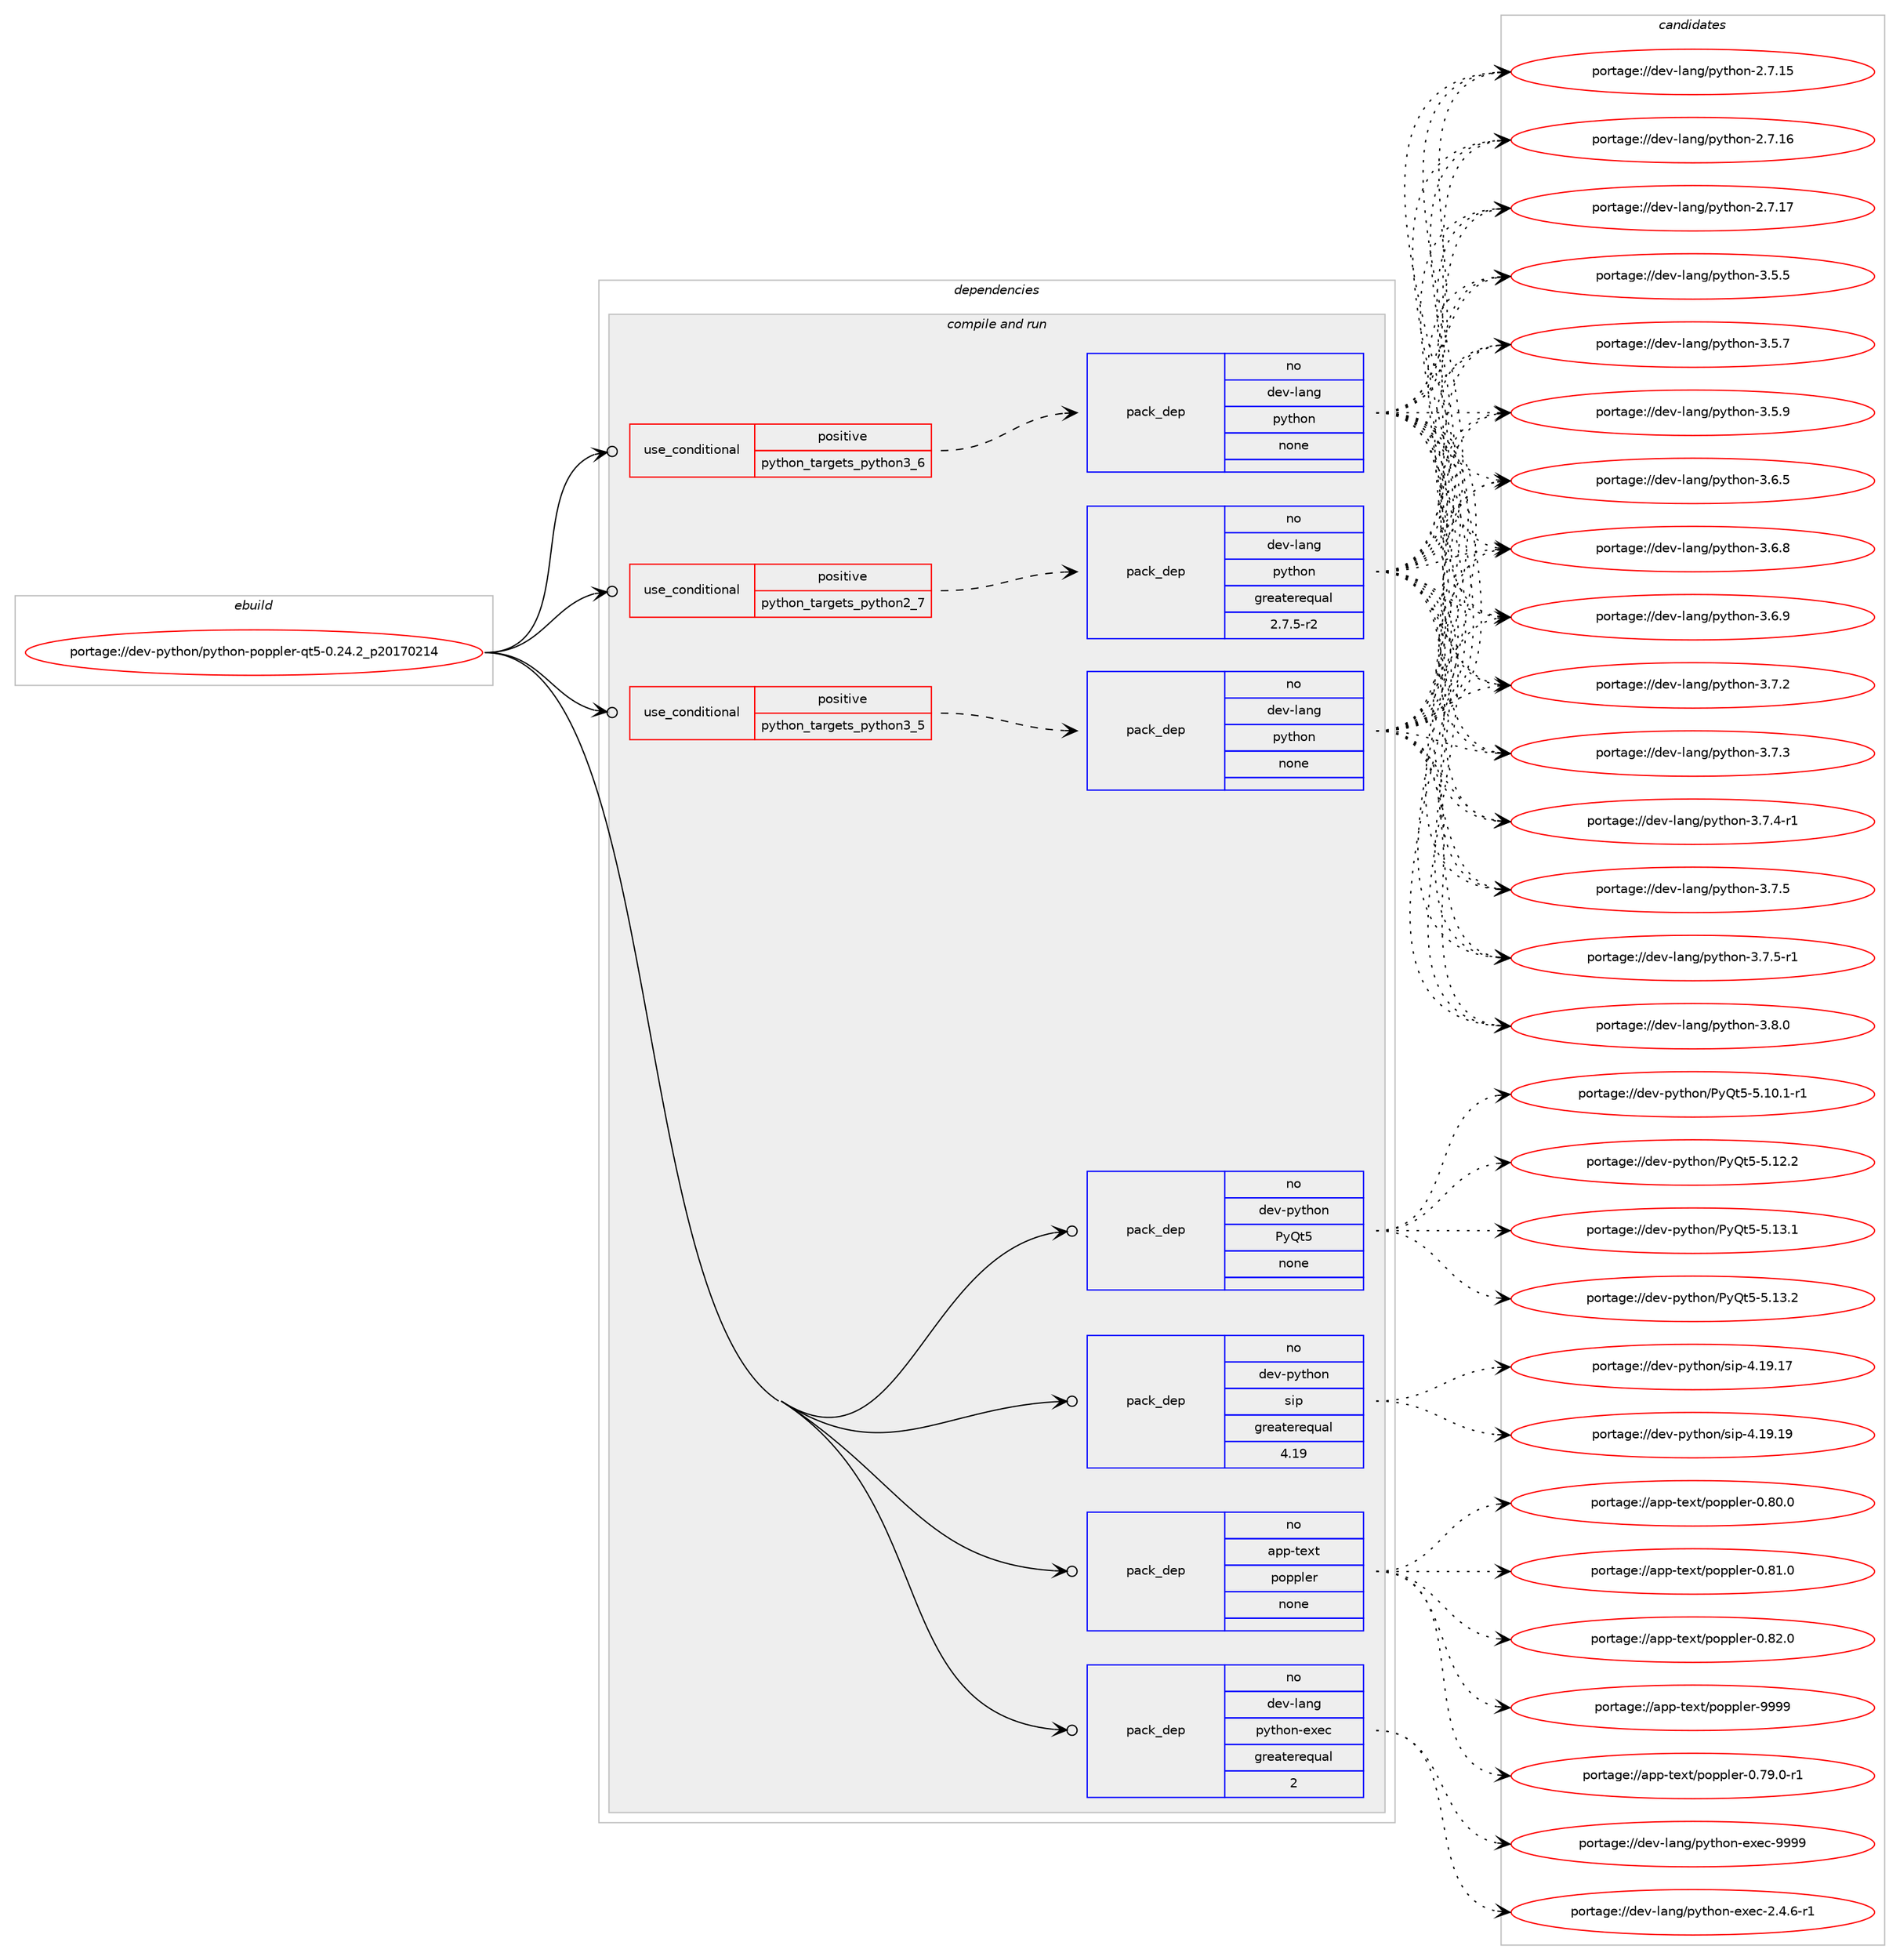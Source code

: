 digraph prolog {

# *************
# Graph options
# *************

newrank=true;
concentrate=true;
compound=true;
graph [rankdir=LR,fontname=Helvetica,fontsize=10,ranksep=1.5];#, ranksep=2.5, nodesep=0.2];
edge  [arrowhead=vee];
node  [fontname=Helvetica,fontsize=10];

# **********
# The ebuild
# **********

subgraph cluster_leftcol {
color=gray;
rank=same;
label=<<i>ebuild</i>>;
id [label="portage://dev-python/python-poppler-qt5-0.24.2_p20170214", color=red, width=4, href="../dev-python/python-poppler-qt5-0.24.2_p20170214.svg"];
}

# ****************
# The dependencies
# ****************

subgraph cluster_midcol {
color=gray;
label=<<i>dependencies</i>>;
subgraph cluster_compile {
fillcolor="#eeeeee";
style=filled;
label=<<i>compile</i>>;
}
subgraph cluster_compileandrun {
fillcolor="#eeeeee";
style=filled;
label=<<i>compile and run</i>>;
subgraph cond37164 {
dependency167741 [label=<<TABLE BORDER="0" CELLBORDER="1" CELLSPACING="0" CELLPADDING="4"><TR><TD ROWSPAN="3" CELLPADDING="10">use_conditional</TD></TR><TR><TD>positive</TD></TR><TR><TD>python_targets_python2_7</TD></TR></TABLE>>, shape=none, color=red];
subgraph pack127185 {
dependency167742 [label=<<TABLE BORDER="0" CELLBORDER="1" CELLSPACING="0" CELLPADDING="4" WIDTH="220"><TR><TD ROWSPAN="6" CELLPADDING="30">pack_dep</TD></TR><TR><TD WIDTH="110">no</TD></TR><TR><TD>dev-lang</TD></TR><TR><TD>python</TD></TR><TR><TD>greaterequal</TD></TR><TR><TD>2.7.5-r2</TD></TR></TABLE>>, shape=none, color=blue];
}
dependency167741:e -> dependency167742:w [weight=20,style="dashed",arrowhead="vee"];
}
id:e -> dependency167741:w [weight=20,style="solid",arrowhead="odotvee"];
subgraph cond37165 {
dependency167743 [label=<<TABLE BORDER="0" CELLBORDER="1" CELLSPACING="0" CELLPADDING="4"><TR><TD ROWSPAN="3" CELLPADDING="10">use_conditional</TD></TR><TR><TD>positive</TD></TR><TR><TD>python_targets_python3_5</TD></TR></TABLE>>, shape=none, color=red];
subgraph pack127186 {
dependency167744 [label=<<TABLE BORDER="0" CELLBORDER="1" CELLSPACING="0" CELLPADDING="4" WIDTH="220"><TR><TD ROWSPAN="6" CELLPADDING="30">pack_dep</TD></TR><TR><TD WIDTH="110">no</TD></TR><TR><TD>dev-lang</TD></TR><TR><TD>python</TD></TR><TR><TD>none</TD></TR><TR><TD></TD></TR></TABLE>>, shape=none, color=blue];
}
dependency167743:e -> dependency167744:w [weight=20,style="dashed",arrowhead="vee"];
}
id:e -> dependency167743:w [weight=20,style="solid",arrowhead="odotvee"];
subgraph cond37166 {
dependency167745 [label=<<TABLE BORDER="0" CELLBORDER="1" CELLSPACING="0" CELLPADDING="4"><TR><TD ROWSPAN="3" CELLPADDING="10">use_conditional</TD></TR><TR><TD>positive</TD></TR><TR><TD>python_targets_python3_6</TD></TR></TABLE>>, shape=none, color=red];
subgraph pack127187 {
dependency167746 [label=<<TABLE BORDER="0" CELLBORDER="1" CELLSPACING="0" CELLPADDING="4" WIDTH="220"><TR><TD ROWSPAN="6" CELLPADDING="30">pack_dep</TD></TR><TR><TD WIDTH="110">no</TD></TR><TR><TD>dev-lang</TD></TR><TR><TD>python</TD></TR><TR><TD>none</TD></TR><TR><TD></TD></TR></TABLE>>, shape=none, color=blue];
}
dependency167745:e -> dependency167746:w [weight=20,style="dashed",arrowhead="vee"];
}
id:e -> dependency167745:w [weight=20,style="solid",arrowhead="odotvee"];
subgraph pack127188 {
dependency167747 [label=<<TABLE BORDER="0" CELLBORDER="1" CELLSPACING="0" CELLPADDING="4" WIDTH="220"><TR><TD ROWSPAN="6" CELLPADDING="30">pack_dep</TD></TR><TR><TD WIDTH="110">no</TD></TR><TR><TD>app-text</TD></TR><TR><TD>poppler</TD></TR><TR><TD>none</TD></TR><TR><TD></TD></TR></TABLE>>, shape=none, color=blue];
}
id:e -> dependency167747:w [weight=20,style="solid",arrowhead="odotvee"];
subgraph pack127189 {
dependency167748 [label=<<TABLE BORDER="0" CELLBORDER="1" CELLSPACING="0" CELLPADDING="4" WIDTH="220"><TR><TD ROWSPAN="6" CELLPADDING="30">pack_dep</TD></TR><TR><TD WIDTH="110">no</TD></TR><TR><TD>dev-lang</TD></TR><TR><TD>python-exec</TD></TR><TR><TD>greaterequal</TD></TR><TR><TD>2</TD></TR></TABLE>>, shape=none, color=blue];
}
id:e -> dependency167748:w [weight=20,style="solid",arrowhead="odotvee"];
subgraph pack127190 {
dependency167749 [label=<<TABLE BORDER="0" CELLBORDER="1" CELLSPACING="0" CELLPADDING="4" WIDTH="220"><TR><TD ROWSPAN="6" CELLPADDING="30">pack_dep</TD></TR><TR><TD WIDTH="110">no</TD></TR><TR><TD>dev-python</TD></TR><TR><TD>PyQt5</TD></TR><TR><TD>none</TD></TR><TR><TD></TD></TR></TABLE>>, shape=none, color=blue];
}
id:e -> dependency167749:w [weight=20,style="solid",arrowhead="odotvee"];
subgraph pack127191 {
dependency167750 [label=<<TABLE BORDER="0" CELLBORDER="1" CELLSPACING="0" CELLPADDING="4" WIDTH="220"><TR><TD ROWSPAN="6" CELLPADDING="30">pack_dep</TD></TR><TR><TD WIDTH="110">no</TD></TR><TR><TD>dev-python</TD></TR><TR><TD>sip</TD></TR><TR><TD>greaterequal</TD></TR><TR><TD>4.19</TD></TR></TABLE>>, shape=none, color=blue];
}
id:e -> dependency167750:w [weight=20,style="solid",arrowhead="odotvee"];
}
subgraph cluster_run {
fillcolor="#eeeeee";
style=filled;
label=<<i>run</i>>;
}
}

# **************
# The candidates
# **************

subgraph cluster_choices {
rank=same;
color=gray;
label=<<i>candidates</i>>;

subgraph choice127185 {
color=black;
nodesep=1;
choiceportage10010111845108971101034711212111610411111045504655464953 [label="portage://dev-lang/python-2.7.15", color=red, width=4,href="../dev-lang/python-2.7.15.svg"];
choiceportage10010111845108971101034711212111610411111045504655464954 [label="portage://dev-lang/python-2.7.16", color=red, width=4,href="../dev-lang/python-2.7.16.svg"];
choiceportage10010111845108971101034711212111610411111045504655464955 [label="portage://dev-lang/python-2.7.17", color=red, width=4,href="../dev-lang/python-2.7.17.svg"];
choiceportage100101118451089711010347112121116104111110455146534653 [label="portage://dev-lang/python-3.5.5", color=red, width=4,href="../dev-lang/python-3.5.5.svg"];
choiceportage100101118451089711010347112121116104111110455146534655 [label="portage://dev-lang/python-3.5.7", color=red, width=4,href="../dev-lang/python-3.5.7.svg"];
choiceportage100101118451089711010347112121116104111110455146534657 [label="portage://dev-lang/python-3.5.9", color=red, width=4,href="../dev-lang/python-3.5.9.svg"];
choiceportage100101118451089711010347112121116104111110455146544653 [label="portage://dev-lang/python-3.6.5", color=red, width=4,href="../dev-lang/python-3.6.5.svg"];
choiceportage100101118451089711010347112121116104111110455146544656 [label="portage://dev-lang/python-3.6.8", color=red, width=4,href="../dev-lang/python-3.6.8.svg"];
choiceportage100101118451089711010347112121116104111110455146544657 [label="portage://dev-lang/python-3.6.9", color=red, width=4,href="../dev-lang/python-3.6.9.svg"];
choiceportage100101118451089711010347112121116104111110455146554650 [label="portage://dev-lang/python-3.7.2", color=red, width=4,href="../dev-lang/python-3.7.2.svg"];
choiceportage100101118451089711010347112121116104111110455146554651 [label="portage://dev-lang/python-3.7.3", color=red, width=4,href="../dev-lang/python-3.7.3.svg"];
choiceportage1001011184510897110103471121211161041111104551465546524511449 [label="portage://dev-lang/python-3.7.4-r1", color=red, width=4,href="../dev-lang/python-3.7.4-r1.svg"];
choiceportage100101118451089711010347112121116104111110455146554653 [label="portage://dev-lang/python-3.7.5", color=red, width=4,href="../dev-lang/python-3.7.5.svg"];
choiceportage1001011184510897110103471121211161041111104551465546534511449 [label="portage://dev-lang/python-3.7.5-r1", color=red, width=4,href="../dev-lang/python-3.7.5-r1.svg"];
choiceportage100101118451089711010347112121116104111110455146564648 [label="portage://dev-lang/python-3.8.0", color=red, width=4,href="../dev-lang/python-3.8.0.svg"];
dependency167742:e -> choiceportage10010111845108971101034711212111610411111045504655464953:w [style=dotted,weight="100"];
dependency167742:e -> choiceportage10010111845108971101034711212111610411111045504655464954:w [style=dotted,weight="100"];
dependency167742:e -> choiceportage10010111845108971101034711212111610411111045504655464955:w [style=dotted,weight="100"];
dependency167742:e -> choiceportage100101118451089711010347112121116104111110455146534653:w [style=dotted,weight="100"];
dependency167742:e -> choiceportage100101118451089711010347112121116104111110455146534655:w [style=dotted,weight="100"];
dependency167742:e -> choiceportage100101118451089711010347112121116104111110455146534657:w [style=dotted,weight="100"];
dependency167742:e -> choiceportage100101118451089711010347112121116104111110455146544653:w [style=dotted,weight="100"];
dependency167742:e -> choiceportage100101118451089711010347112121116104111110455146544656:w [style=dotted,weight="100"];
dependency167742:e -> choiceportage100101118451089711010347112121116104111110455146544657:w [style=dotted,weight="100"];
dependency167742:e -> choiceportage100101118451089711010347112121116104111110455146554650:w [style=dotted,weight="100"];
dependency167742:e -> choiceportage100101118451089711010347112121116104111110455146554651:w [style=dotted,weight="100"];
dependency167742:e -> choiceportage1001011184510897110103471121211161041111104551465546524511449:w [style=dotted,weight="100"];
dependency167742:e -> choiceportage100101118451089711010347112121116104111110455146554653:w [style=dotted,weight="100"];
dependency167742:e -> choiceportage1001011184510897110103471121211161041111104551465546534511449:w [style=dotted,weight="100"];
dependency167742:e -> choiceportage100101118451089711010347112121116104111110455146564648:w [style=dotted,weight="100"];
}
subgraph choice127186 {
color=black;
nodesep=1;
choiceportage10010111845108971101034711212111610411111045504655464953 [label="portage://dev-lang/python-2.7.15", color=red, width=4,href="../dev-lang/python-2.7.15.svg"];
choiceportage10010111845108971101034711212111610411111045504655464954 [label="portage://dev-lang/python-2.7.16", color=red, width=4,href="../dev-lang/python-2.7.16.svg"];
choiceportage10010111845108971101034711212111610411111045504655464955 [label="portage://dev-lang/python-2.7.17", color=red, width=4,href="../dev-lang/python-2.7.17.svg"];
choiceportage100101118451089711010347112121116104111110455146534653 [label="portage://dev-lang/python-3.5.5", color=red, width=4,href="../dev-lang/python-3.5.5.svg"];
choiceportage100101118451089711010347112121116104111110455146534655 [label="portage://dev-lang/python-3.5.7", color=red, width=4,href="../dev-lang/python-3.5.7.svg"];
choiceportage100101118451089711010347112121116104111110455146534657 [label="portage://dev-lang/python-3.5.9", color=red, width=4,href="../dev-lang/python-3.5.9.svg"];
choiceportage100101118451089711010347112121116104111110455146544653 [label="portage://dev-lang/python-3.6.5", color=red, width=4,href="../dev-lang/python-3.6.5.svg"];
choiceportage100101118451089711010347112121116104111110455146544656 [label="portage://dev-lang/python-3.6.8", color=red, width=4,href="../dev-lang/python-3.6.8.svg"];
choiceportage100101118451089711010347112121116104111110455146544657 [label="portage://dev-lang/python-3.6.9", color=red, width=4,href="../dev-lang/python-3.6.9.svg"];
choiceportage100101118451089711010347112121116104111110455146554650 [label="portage://dev-lang/python-3.7.2", color=red, width=4,href="../dev-lang/python-3.7.2.svg"];
choiceportage100101118451089711010347112121116104111110455146554651 [label="portage://dev-lang/python-3.7.3", color=red, width=4,href="../dev-lang/python-3.7.3.svg"];
choiceportage1001011184510897110103471121211161041111104551465546524511449 [label="portage://dev-lang/python-3.7.4-r1", color=red, width=4,href="../dev-lang/python-3.7.4-r1.svg"];
choiceportage100101118451089711010347112121116104111110455146554653 [label="portage://dev-lang/python-3.7.5", color=red, width=4,href="../dev-lang/python-3.7.5.svg"];
choiceportage1001011184510897110103471121211161041111104551465546534511449 [label="portage://dev-lang/python-3.7.5-r1", color=red, width=4,href="../dev-lang/python-3.7.5-r1.svg"];
choiceportage100101118451089711010347112121116104111110455146564648 [label="portage://dev-lang/python-3.8.0", color=red, width=4,href="../dev-lang/python-3.8.0.svg"];
dependency167744:e -> choiceportage10010111845108971101034711212111610411111045504655464953:w [style=dotted,weight="100"];
dependency167744:e -> choiceportage10010111845108971101034711212111610411111045504655464954:w [style=dotted,weight="100"];
dependency167744:e -> choiceportage10010111845108971101034711212111610411111045504655464955:w [style=dotted,weight="100"];
dependency167744:e -> choiceportage100101118451089711010347112121116104111110455146534653:w [style=dotted,weight="100"];
dependency167744:e -> choiceportage100101118451089711010347112121116104111110455146534655:w [style=dotted,weight="100"];
dependency167744:e -> choiceportage100101118451089711010347112121116104111110455146534657:w [style=dotted,weight="100"];
dependency167744:e -> choiceportage100101118451089711010347112121116104111110455146544653:w [style=dotted,weight="100"];
dependency167744:e -> choiceportage100101118451089711010347112121116104111110455146544656:w [style=dotted,weight="100"];
dependency167744:e -> choiceportage100101118451089711010347112121116104111110455146544657:w [style=dotted,weight="100"];
dependency167744:e -> choiceportage100101118451089711010347112121116104111110455146554650:w [style=dotted,weight="100"];
dependency167744:e -> choiceportage100101118451089711010347112121116104111110455146554651:w [style=dotted,weight="100"];
dependency167744:e -> choiceportage1001011184510897110103471121211161041111104551465546524511449:w [style=dotted,weight="100"];
dependency167744:e -> choiceportage100101118451089711010347112121116104111110455146554653:w [style=dotted,weight="100"];
dependency167744:e -> choiceportage1001011184510897110103471121211161041111104551465546534511449:w [style=dotted,weight="100"];
dependency167744:e -> choiceportage100101118451089711010347112121116104111110455146564648:w [style=dotted,weight="100"];
}
subgraph choice127187 {
color=black;
nodesep=1;
choiceportage10010111845108971101034711212111610411111045504655464953 [label="portage://dev-lang/python-2.7.15", color=red, width=4,href="../dev-lang/python-2.7.15.svg"];
choiceportage10010111845108971101034711212111610411111045504655464954 [label="portage://dev-lang/python-2.7.16", color=red, width=4,href="../dev-lang/python-2.7.16.svg"];
choiceportage10010111845108971101034711212111610411111045504655464955 [label="portage://dev-lang/python-2.7.17", color=red, width=4,href="../dev-lang/python-2.7.17.svg"];
choiceportage100101118451089711010347112121116104111110455146534653 [label="portage://dev-lang/python-3.5.5", color=red, width=4,href="../dev-lang/python-3.5.5.svg"];
choiceportage100101118451089711010347112121116104111110455146534655 [label="portage://dev-lang/python-3.5.7", color=red, width=4,href="../dev-lang/python-3.5.7.svg"];
choiceportage100101118451089711010347112121116104111110455146534657 [label="portage://dev-lang/python-3.5.9", color=red, width=4,href="../dev-lang/python-3.5.9.svg"];
choiceportage100101118451089711010347112121116104111110455146544653 [label="portage://dev-lang/python-3.6.5", color=red, width=4,href="../dev-lang/python-3.6.5.svg"];
choiceportage100101118451089711010347112121116104111110455146544656 [label="portage://dev-lang/python-3.6.8", color=red, width=4,href="../dev-lang/python-3.6.8.svg"];
choiceportage100101118451089711010347112121116104111110455146544657 [label="portage://dev-lang/python-3.6.9", color=red, width=4,href="../dev-lang/python-3.6.9.svg"];
choiceportage100101118451089711010347112121116104111110455146554650 [label="portage://dev-lang/python-3.7.2", color=red, width=4,href="../dev-lang/python-3.7.2.svg"];
choiceportage100101118451089711010347112121116104111110455146554651 [label="portage://dev-lang/python-3.7.3", color=red, width=4,href="../dev-lang/python-3.7.3.svg"];
choiceportage1001011184510897110103471121211161041111104551465546524511449 [label="portage://dev-lang/python-3.7.4-r1", color=red, width=4,href="../dev-lang/python-3.7.4-r1.svg"];
choiceportage100101118451089711010347112121116104111110455146554653 [label="portage://dev-lang/python-3.7.5", color=red, width=4,href="../dev-lang/python-3.7.5.svg"];
choiceportage1001011184510897110103471121211161041111104551465546534511449 [label="portage://dev-lang/python-3.7.5-r1", color=red, width=4,href="../dev-lang/python-3.7.5-r1.svg"];
choiceportage100101118451089711010347112121116104111110455146564648 [label="portage://dev-lang/python-3.8.0", color=red, width=4,href="../dev-lang/python-3.8.0.svg"];
dependency167746:e -> choiceportage10010111845108971101034711212111610411111045504655464953:w [style=dotted,weight="100"];
dependency167746:e -> choiceportage10010111845108971101034711212111610411111045504655464954:w [style=dotted,weight="100"];
dependency167746:e -> choiceportage10010111845108971101034711212111610411111045504655464955:w [style=dotted,weight="100"];
dependency167746:e -> choiceportage100101118451089711010347112121116104111110455146534653:w [style=dotted,weight="100"];
dependency167746:e -> choiceportage100101118451089711010347112121116104111110455146534655:w [style=dotted,weight="100"];
dependency167746:e -> choiceportage100101118451089711010347112121116104111110455146534657:w [style=dotted,weight="100"];
dependency167746:e -> choiceportage100101118451089711010347112121116104111110455146544653:w [style=dotted,weight="100"];
dependency167746:e -> choiceportage100101118451089711010347112121116104111110455146544656:w [style=dotted,weight="100"];
dependency167746:e -> choiceportage100101118451089711010347112121116104111110455146544657:w [style=dotted,weight="100"];
dependency167746:e -> choiceportage100101118451089711010347112121116104111110455146554650:w [style=dotted,weight="100"];
dependency167746:e -> choiceportage100101118451089711010347112121116104111110455146554651:w [style=dotted,weight="100"];
dependency167746:e -> choiceportage1001011184510897110103471121211161041111104551465546524511449:w [style=dotted,weight="100"];
dependency167746:e -> choiceportage100101118451089711010347112121116104111110455146554653:w [style=dotted,weight="100"];
dependency167746:e -> choiceportage1001011184510897110103471121211161041111104551465546534511449:w [style=dotted,weight="100"];
dependency167746:e -> choiceportage100101118451089711010347112121116104111110455146564648:w [style=dotted,weight="100"];
}
subgraph choice127188 {
color=black;
nodesep=1;
choiceportage971121124511610112011647112111112112108101114454846555746484511449 [label="portage://app-text/poppler-0.79.0-r1", color=red, width=4,href="../app-text/poppler-0.79.0-r1.svg"];
choiceportage97112112451161011201164711211111211210810111445484656484648 [label="portage://app-text/poppler-0.80.0", color=red, width=4,href="../app-text/poppler-0.80.0.svg"];
choiceportage97112112451161011201164711211111211210810111445484656494648 [label="portage://app-text/poppler-0.81.0", color=red, width=4,href="../app-text/poppler-0.81.0.svg"];
choiceportage97112112451161011201164711211111211210810111445484656504648 [label="portage://app-text/poppler-0.82.0", color=red, width=4,href="../app-text/poppler-0.82.0.svg"];
choiceportage9711211245116101120116471121111121121081011144557575757 [label="portage://app-text/poppler-9999", color=red, width=4,href="../app-text/poppler-9999.svg"];
dependency167747:e -> choiceportage971121124511610112011647112111112112108101114454846555746484511449:w [style=dotted,weight="100"];
dependency167747:e -> choiceportage97112112451161011201164711211111211210810111445484656484648:w [style=dotted,weight="100"];
dependency167747:e -> choiceportage97112112451161011201164711211111211210810111445484656494648:w [style=dotted,weight="100"];
dependency167747:e -> choiceportage97112112451161011201164711211111211210810111445484656504648:w [style=dotted,weight="100"];
dependency167747:e -> choiceportage9711211245116101120116471121111121121081011144557575757:w [style=dotted,weight="100"];
}
subgraph choice127189 {
color=black;
nodesep=1;
choiceportage10010111845108971101034711212111610411111045101120101994550465246544511449 [label="portage://dev-lang/python-exec-2.4.6-r1", color=red, width=4,href="../dev-lang/python-exec-2.4.6-r1.svg"];
choiceportage10010111845108971101034711212111610411111045101120101994557575757 [label="portage://dev-lang/python-exec-9999", color=red, width=4,href="../dev-lang/python-exec-9999.svg"];
dependency167748:e -> choiceportage10010111845108971101034711212111610411111045101120101994550465246544511449:w [style=dotted,weight="100"];
dependency167748:e -> choiceportage10010111845108971101034711212111610411111045101120101994557575757:w [style=dotted,weight="100"];
}
subgraph choice127190 {
color=black;
nodesep=1;
choiceportage1001011184511212111610411111047801218111653455346494846494511449 [label="portage://dev-python/PyQt5-5.10.1-r1", color=red, width=4,href="../dev-python/PyQt5-5.10.1-r1.svg"];
choiceportage100101118451121211161041111104780121811165345534649504650 [label="portage://dev-python/PyQt5-5.12.2", color=red, width=4,href="../dev-python/PyQt5-5.12.2.svg"];
choiceportage100101118451121211161041111104780121811165345534649514649 [label="portage://dev-python/PyQt5-5.13.1", color=red, width=4,href="../dev-python/PyQt5-5.13.1.svg"];
choiceportage100101118451121211161041111104780121811165345534649514650 [label="portage://dev-python/PyQt5-5.13.2", color=red, width=4,href="../dev-python/PyQt5-5.13.2.svg"];
dependency167749:e -> choiceportage1001011184511212111610411111047801218111653455346494846494511449:w [style=dotted,weight="100"];
dependency167749:e -> choiceportage100101118451121211161041111104780121811165345534649504650:w [style=dotted,weight="100"];
dependency167749:e -> choiceportage100101118451121211161041111104780121811165345534649514649:w [style=dotted,weight="100"];
dependency167749:e -> choiceportage100101118451121211161041111104780121811165345534649514650:w [style=dotted,weight="100"];
}
subgraph choice127191 {
color=black;
nodesep=1;
choiceportage10010111845112121116104111110471151051124552464957464955 [label="portage://dev-python/sip-4.19.17", color=red, width=4,href="../dev-python/sip-4.19.17.svg"];
choiceportage10010111845112121116104111110471151051124552464957464957 [label="portage://dev-python/sip-4.19.19", color=red, width=4,href="../dev-python/sip-4.19.19.svg"];
dependency167750:e -> choiceportage10010111845112121116104111110471151051124552464957464955:w [style=dotted,weight="100"];
dependency167750:e -> choiceportage10010111845112121116104111110471151051124552464957464957:w [style=dotted,weight="100"];
}
}

}
